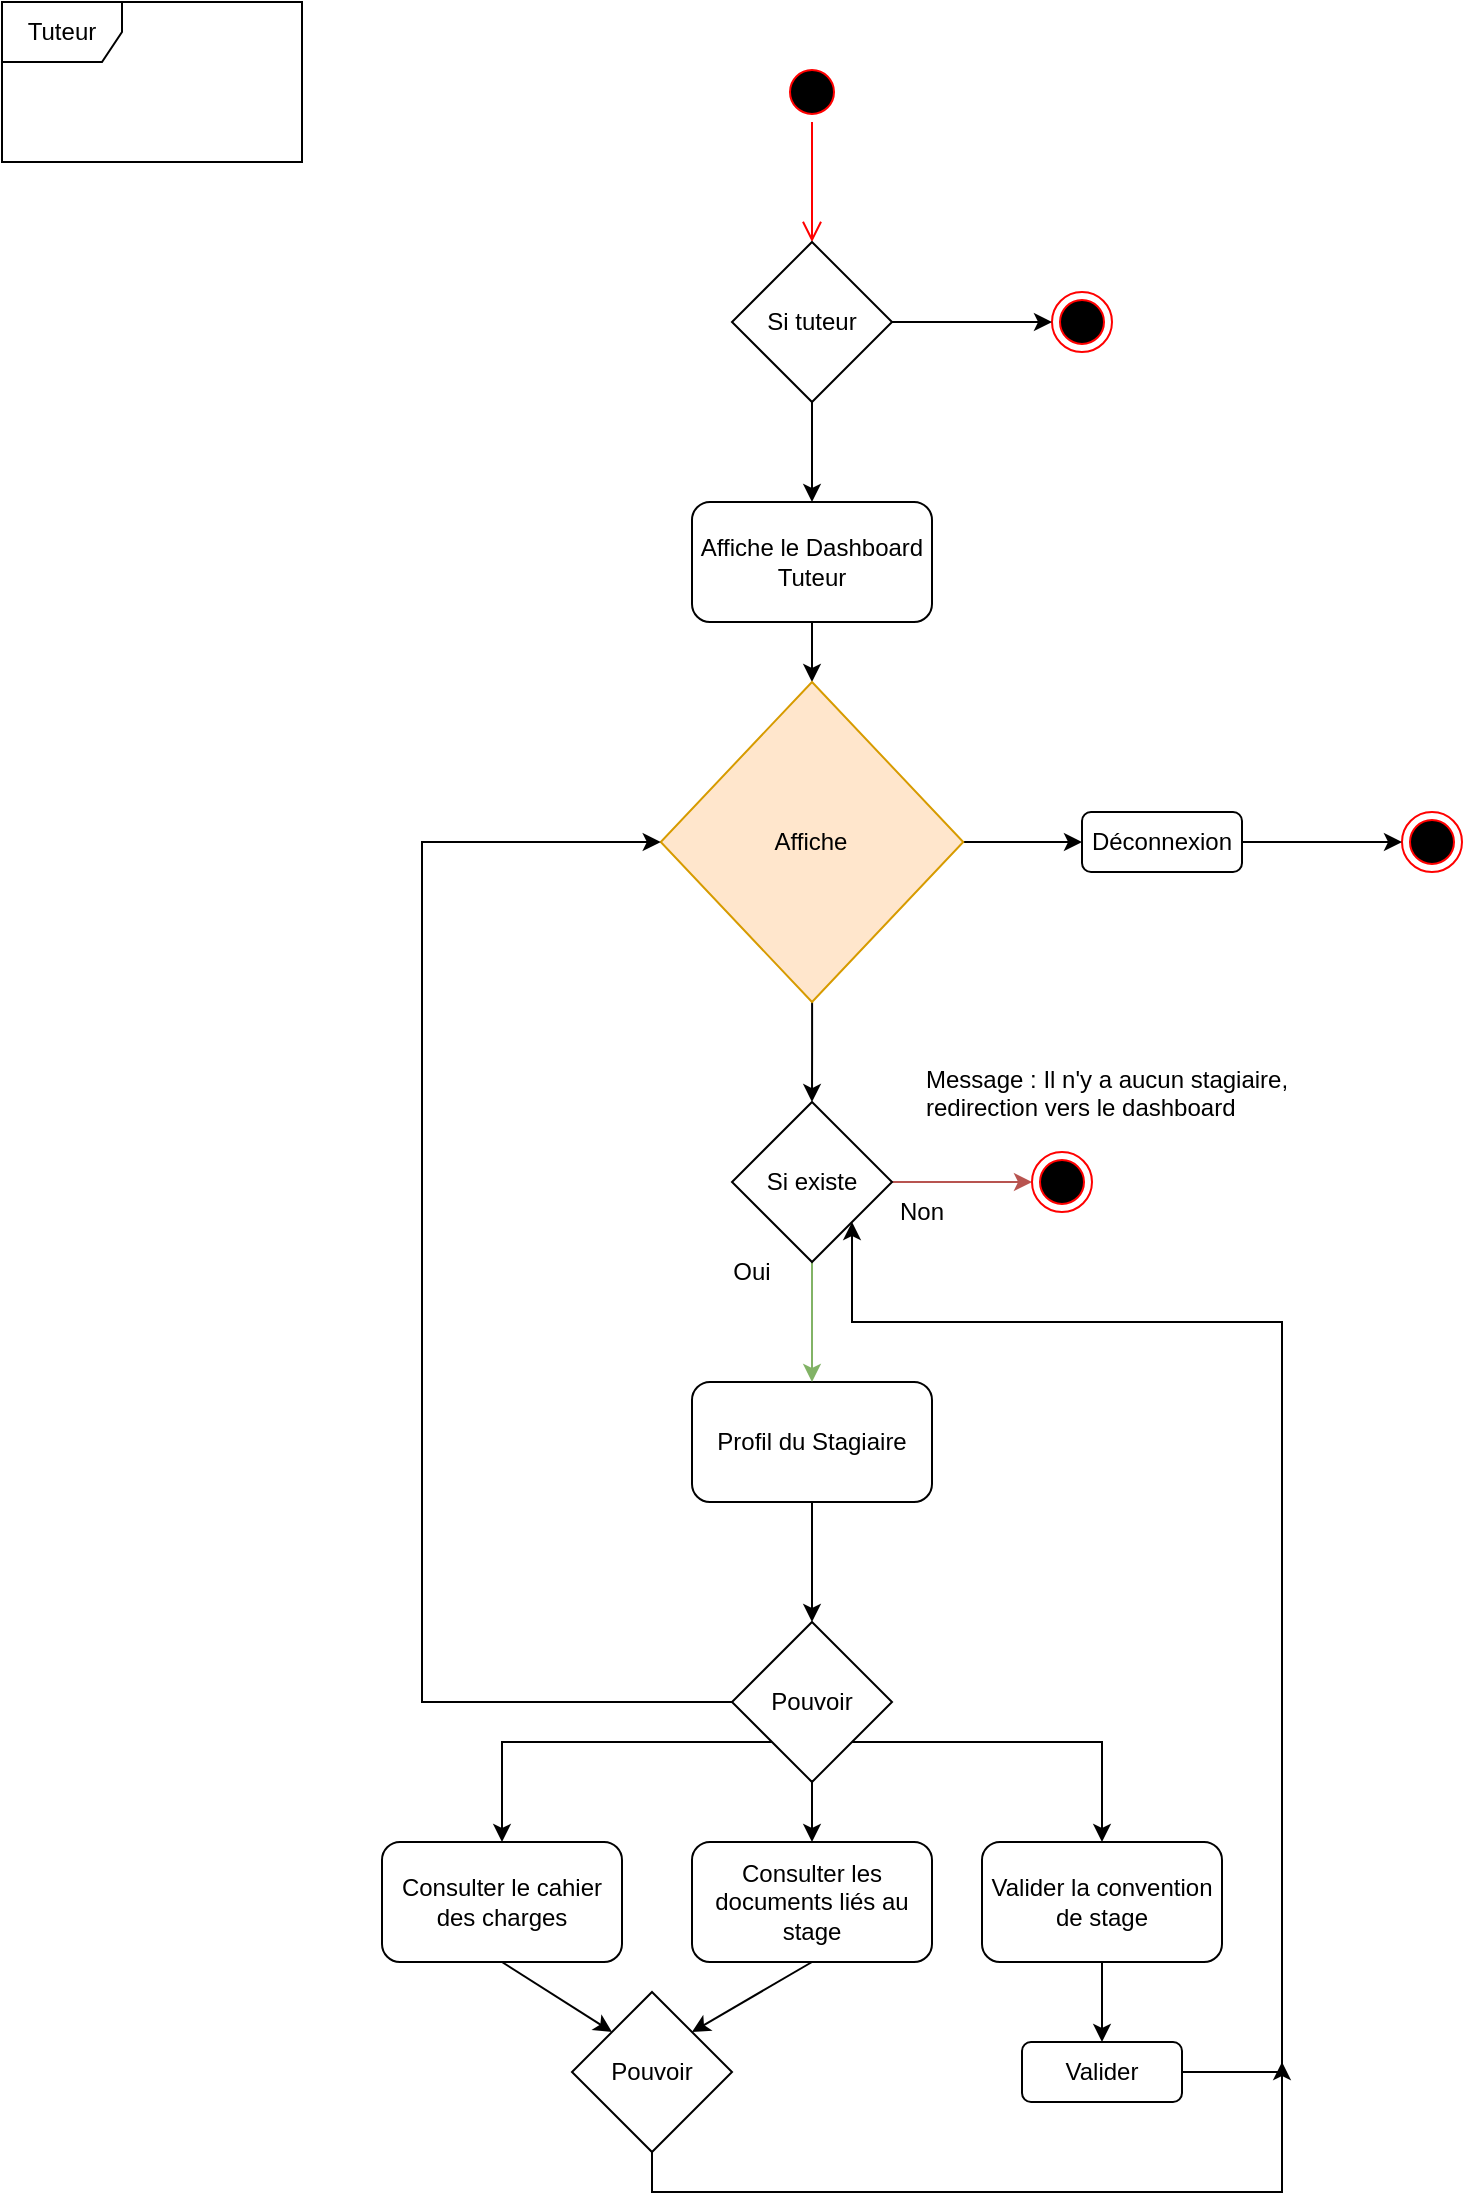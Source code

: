 <mxfile version="20.4.1" type="device"><diagram id="glzjMy-v7G1K0UBHCRfj" name="Page-1"><mxGraphModel dx="2367" dy="1337" grid="1" gridSize="10" guides="1" tooltips="1" connect="1" arrows="1" fold="1" page="1" pageScale="1" pageWidth="1169" pageHeight="827" math="0" shadow="0"><root><mxCell id="0"/><mxCell id="1" parent="0"/><mxCell id="c7cjwr_pnP6iAV33wvg4-1" value="Tuteur" style="shape=umlFrame;whiteSpace=wrap;html=1;" parent="1" vertex="1"><mxGeometry x="60" y="60" width="150" height="80" as="geometry"/></mxCell><mxCell id="c7cjwr_pnP6iAV33wvg4-2" value="" style="ellipse;html=1;shape=startState;fillColor=#000000;strokeColor=#ff0000;" parent="1" vertex="1"><mxGeometry x="450" y="90" width="30" height="30" as="geometry"/></mxCell><mxCell id="c7cjwr_pnP6iAV33wvg4-3" value="" style="edgeStyle=orthogonalEdgeStyle;html=1;verticalAlign=bottom;endArrow=open;endSize=8;strokeColor=#ff0000;rounded=0;" parent="1" source="c7cjwr_pnP6iAV33wvg4-2" edge="1"><mxGeometry relative="1" as="geometry"><mxPoint x="465" y="180" as="targetPoint"/></mxGeometry></mxCell><mxCell id="c7cjwr_pnP6iAV33wvg4-4" value="" style="ellipse;html=1;shape=endState;fillColor=#000000;strokeColor=#ff0000;" parent="1" vertex="1"><mxGeometry x="585" y="205" width="30" height="30" as="geometry"/></mxCell><mxCell id="c7cjwr_pnP6iAV33wvg4-6" style="edgeStyle=orthogonalEdgeStyle;rounded=0;orthogonalLoop=1;jettySize=auto;html=1;exitX=1;exitY=0.5;exitDx=0;exitDy=0;" parent="1" source="c7cjwr_pnP6iAV33wvg4-5" target="c7cjwr_pnP6iAV33wvg4-4" edge="1"><mxGeometry relative="1" as="geometry"/></mxCell><mxCell id="c7cjwr_pnP6iAV33wvg4-16" style="edgeStyle=orthogonalEdgeStyle;rounded=0;orthogonalLoop=1;jettySize=auto;html=1;exitX=0.5;exitY=1;exitDx=0;exitDy=0;entryX=0.5;entryY=0;entryDx=0;entryDy=0;" parent="1" source="c7cjwr_pnP6iAV33wvg4-5" target="c7cjwr_pnP6iAV33wvg4-7" edge="1"><mxGeometry relative="1" as="geometry"/></mxCell><mxCell id="c7cjwr_pnP6iAV33wvg4-5" value="Si tuteur" style="rhombus;whiteSpace=wrap;html=1;" parent="1" vertex="1"><mxGeometry x="425" y="180" width="80" height="80" as="geometry"/></mxCell><mxCell id="c7cjwr_pnP6iAV33wvg4-18" style="edgeStyle=orthogonalEdgeStyle;rounded=0;orthogonalLoop=1;jettySize=auto;html=1;exitX=0.5;exitY=1;exitDx=0;exitDy=0;entryX=0.5;entryY=0;entryDx=0;entryDy=0;" parent="1" source="c7cjwr_pnP6iAV33wvg4-7" target="c7cjwr_pnP6iAV33wvg4-8" edge="1"><mxGeometry relative="1" as="geometry"/></mxCell><mxCell id="c7cjwr_pnP6iAV33wvg4-7" value="Affiche le Dashboard Tuteur" style="rounded=1;whiteSpace=wrap;html=1;" parent="1" vertex="1"><mxGeometry x="405" y="310" width="120" height="60" as="geometry"/></mxCell><mxCell id="c7cjwr_pnP6iAV33wvg4-34" style="edgeStyle=orthogonalEdgeStyle;rounded=0;orthogonalLoop=1;jettySize=auto;html=1;entryX=0;entryY=0.5;entryDx=0;entryDy=0;" parent="1" source="c7cjwr_pnP6iAV33wvg4-8" target="c7cjwr_pnP6iAV33wvg4-33" edge="1"><mxGeometry relative="1" as="geometry"/></mxCell><mxCell id="yv0rMQ_S7LTzlzasYqVI-8" style="edgeStyle=orthogonalEdgeStyle;rounded=0;orthogonalLoop=1;jettySize=auto;html=1;strokeWidth=1;" edge="1" parent="1" source="c7cjwr_pnP6iAV33wvg4-8" target="yv0rMQ_S7LTzlzasYqVI-2"><mxGeometry relative="1" as="geometry"/></mxCell><mxCell id="c7cjwr_pnP6iAV33wvg4-8" value="Affiche" style="rhombus;whiteSpace=wrap;html=1;fillColor=#ffe6cc;strokeColor=#d79b00;" parent="1" vertex="1"><mxGeometry x="389.38" y="400" width="151.25" height="160" as="geometry"/></mxCell><mxCell id="c7cjwr_pnP6iAV33wvg4-20" style="edgeStyle=orthogonalEdgeStyle;rounded=0;orthogonalLoop=1;jettySize=auto;html=1;exitX=0.5;exitY=1;exitDx=0;exitDy=0;" parent="1" source="c7cjwr_pnP6iAV33wvg4-9" target="c7cjwr_pnP6iAV33wvg4-10" edge="1"><mxGeometry relative="1" as="geometry"/></mxCell><mxCell id="c7cjwr_pnP6iAV33wvg4-9" value="Profil du Stagiaire" style="rounded=1;whiteSpace=wrap;html=1;" parent="1" vertex="1"><mxGeometry x="405" y="750" width="120" height="60" as="geometry"/></mxCell><mxCell id="c7cjwr_pnP6iAV33wvg4-30" style="edgeStyle=orthogonalEdgeStyle;rounded=0;orthogonalLoop=1;jettySize=auto;html=1;exitX=0;exitY=0.5;exitDx=0;exitDy=0;entryX=0;entryY=0.5;entryDx=0;entryDy=0;" parent="1" source="c7cjwr_pnP6iAV33wvg4-10" target="c7cjwr_pnP6iAV33wvg4-8" edge="1"><mxGeometry relative="1" as="geometry"><mxPoint x="400" y="340" as="targetPoint"/><Array as="points"><mxPoint x="270" y="910"/><mxPoint x="270" y="480"/></Array></mxGeometry></mxCell><mxCell id="c7cjwr_pnP6iAV33wvg4-10" value="Pouvoir" style="rhombus;whiteSpace=wrap;html=1;" parent="1" vertex="1"><mxGeometry x="425" y="870" width="80" height="80" as="geometry"/></mxCell><mxCell id="c7cjwr_pnP6iAV33wvg4-24" style="edgeStyle=orthogonalEdgeStyle;rounded=0;orthogonalLoop=1;jettySize=auto;html=1;entryX=0.5;entryY=0;entryDx=0;entryDy=0;" parent="1" source="c7cjwr_pnP6iAV33wvg4-11" target="c7cjwr_pnP6iAV33wvg4-14" edge="1"><mxGeometry relative="1" as="geometry"/></mxCell><mxCell id="c7cjwr_pnP6iAV33wvg4-11" value="Valider la convention de stage" style="rounded=1;whiteSpace=wrap;html=1;" parent="1" vertex="1"><mxGeometry x="550" y="980" width="120" height="60" as="geometry"/></mxCell><mxCell id="c7cjwr_pnP6iAV33wvg4-12" value="Consulter le cahier des charges" style="rounded=1;whiteSpace=wrap;html=1;" parent="1" vertex="1"><mxGeometry x="250" y="980" width="120" height="60" as="geometry"/></mxCell><mxCell id="c7cjwr_pnP6iAV33wvg4-13" value="Consulter les documents liés au stage" style="rounded=1;whiteSpace=wrap;html=1;" parent="1" vertex="1"><mxGeometry x="405" y="980" width="120" height="60" as="geometry"/></mxCell><mxCell id="yv0rMQ_S7LTzlzasYqVI-14" style="edgeStyle=orthogonalEdgeStyle;rounded=0;orthogonalLoop=1;jettySize=auto;html=1;exitX=1;exitY=0.5;exitDx=0;exitDy=0;entryX=1;entryY=1;entryDx=0;entryDy=0;strokeWidth=1;" edge="1" parent="1" source="c7cjwr_pnP6iAV33wvg4-14" target="yv0rMQ_S7LTzlzasYqVI-2"><mxGeometry relative="1" as="geometry"><Array as="points"><mxPoint x="700" y="1095"/><mxPoint x="700" y="720"/><mxPoint x="485" y="720"/></Array></mxGeometry></mxCell><mxCell id="c7cjwr_pnP6iAV33wvg4-14" value="Valider" style="rounded=1;whiteSpace=wrap;html=1;" parent="1" vertex="1"><mxGeometry x="570" y="1080" width="80" height="30" as="geometry"/></mxCell><mxCell id="c7cjwr_pnP6iAV33wvg4-29" style="edgeStyle=orthogonalEdgeStyle;rounded=0;orthogonalLoop=1;jettySize=auto;html=1;exitX=0.5;exitY=1;exitDx=0;exitDy=0;" parent="1" source="c7cjwr_pnP6iAV33wvg4-15" edge="1"><mxGeometry relative="1" as="geometry"><mxPoint x="700" y="1090" as="targetPoint"/><Array as="points"><mxPoint x="385" y="1155"/><mxPoint x="700" y="1155"/></Array></mxGeometry></mxCell><mxCell id="c7cjwr_pnP6iAV33wvg4-15" value="Pouvoir" style="rhombus;whiteSpace=wrap;html=1;" parent="1" vertex="1"><mxGeometry x="345" y="1055" width="80" height="80" as="geometry"/></mxCell><mxCell id="c7cjwr_pnP6iAV33wvg4-21" value="" style="endArrow=classic;html=1;rounded=0;exitX=1;exitY=1;exitDx=0;exitDy=0;entryX=0.5;entryY=0;entryDx=0;entryDy=0;" parent="1" source="c7cjwr_pnP6iAV33wvg4-10" target="c7cjwr_pnP6iAV33wvg4-11" edge="1"><mxGeometry width="50" height="50" relative="1" as="geometry"><mxPoint x="530" y="920" as="sourcePoint"/><mxPoint x="580" y="870" as="targetPoint"/><Array as="points"><mxPoint x="610" y="930"/></Array></mxGeometry></mxCell><mxCell id="c7cjwr_pnP6iAV33wvg4-22" value="" style="endArrow=classic;html=1;rounded=0;exitX=0.5;exitY=1;exitDx=0;exitDy=0;entryX=0.5;entryY=0;entryDx=0;entryDy=0;" parent="1" source="c7cjwr_pnP6iAV33wvg4-10" target="c7cjwr_pnP6iAV33wvg4-13" edge="1"><mxGeometry width="50" height="50" relative="1" as="geometry"><mxPoint x="530" y="920" as="sourcePoint"/><mxPoint x="580" y="870" as="targetPoint"/></mxGeometry></mxCell><mxCell id="c7cjwr_pnP6iAV33wvg4-23" value="" style="endArrow=classic;html=1;rounded=0;exitX=0;exitY=1;exitDx=0;exitDy=0;entryX=0.5;entryY=0;entryDx=0;entryDy=0;" parent="1" source="c7cjwr_pnP6iAV33wvg4-10" target="c7cjwr_pnP6iAV33wvg4-12" edge="1"><mxGeometry width="50" height="50" relative="1" as="geometry"><mxPoint x="530" y="920" as="sourcePoint"/><mxPoint x="580" y="870" as="targetPoint"/><Array as="points"><mxPoint x="310" y="930"/></Array></mxGeometry></mxCell><mxCell id="c7cjwr_pnP6iAV33wvg4-25" value="" style="endArrow=classic;html=1;rounded=0;exitX=0.5;exitY=1;exitDx=0;exitDy=0;entryX=1;entryY=0;entryDx=0;entryDy=0;" parent="1" source="c7cjwr_pnP6iAV33wvg4-13" target="c7cjwr_pnP6iAV33wvg4-15" edge="1"><mxGeometry width="50" height="50" relative="1" as="geometry"><mxPoint x="460" y="1050" as="sourcePoint"/><mxPoint x="580" y="870" as="targetPoint"/></mxGeometry></mxCell><mxCell id="c7cjwr_pnP6iAV33wvg4-26" value="" style="endArrow=classic;html=1;rounded=0;exitX=0.5;exitY=1;exitDx=0;exitDy=0;entryX=0;entryY=0;entryDx=0;entryDy=0;" parent="1" source="c7cjwr_pnP6iAV33wvg4-12" target="c7cjwr_pnP6iAV33wvg4-15" edge="1"><mxGeometry width="50" height="50" relative="1" as="geometry"><mxPoint x="530" y="920" as="sourcePoint"/><mxPoint x="580" y="870" as="targetPoint"/></mxGeometry></mxCell><mxCell id="c7cjwr_pnP6iAV33wvg4-32" value="" style="ellipse;html=1;shape=endState;fillColor=#000000;strokeColor=#ff0000;" parent="1" vertex="1"><mxGeometry x="760" y="465" width="30" height="30" as="geometry"/></mxCell><mxCell id="c7cjwr_pnP6iAV33wvg4-35" style="edgeStyle=orthogonalEdgeStyle;rounded=0;orthogonalLoop=1;jettySize=auto;html=1;exitX=1;exitY=0.5;exitDx=0;exitDy=0;entryX=0;entryY=0.5;entryDx=0;entryDy=0;" parent="1" source="c7cjwr_pnP6iAV33wvg4-33" target="c7cjwr_pnP6iAV33wvg4-32" edge="1"><mxGeometry relative="1" as="geometry"/></mxCell><mxCell id="c7cjwr_pnP6iAV33wvg4-33" value="Déconnexion" style="rounded=1;whiteSpace=wrap;html=1;" parent="1" vertex="1"><mxGeometry x="600" y="465" width="80" height="30" as="geometry"/></mxCell><mxCell id="yv0rMQ_S7LTzlzasYqVI-11" style="edgeStyle=orthogonalEdgeStyle;rounded=0;orthogonalLoop=1;jettySize=auto;html=1;entryX=0;entryY=0.5;entryDx=0;entryDy=0;strokeWidth=1;fillColor=#f8cecc;strokeColor=#b85450;" edge="1" parent="1" source="yv0rMQ_S7LTzlzasYqVI-2" target="yv0rMQ_S7LTzlzasYqVI-3"><mxGeometry relative="1" as="geometry"/></mxCell><mxCell id="yv0rMQ_S7LTzlzasYqVI-13" style="edgeStyle=orthogonalEdgeStyle;rounded=0;orthogonalLoop=1;jettySize=auto;html=1;exitX=0.5;exitY=1;exitDx=0;exitDy=0;entryX=0.5;entryY=0;entryDx=0;entryDy=0;strokeWidth=1;fillColor=#d5e8d4;strokeColor=#82b366;" edge="1" parent="1" source="yv0rMQ_S7LTzlzasYqVI-2" target="c7cjwr_pnP6iAV33wvg4-9"><mxGeometry relative="1" as="geometry"/></mxCell><mxCell id="yv0rMQ_S7LTzlzasYqVI-2" value="Si existe" style="rhombus;whiteSpace=wrap;html=1;" vertex="1" parent="1"><mxGeometry x="425.01" y="610" width="80" height="80" as="geometry"/></mxCell><mxCell id="yv0rMQ_S7LTzlzasYqVI-3" value="" style="ellipse;html=1;shape=endState;fillColor=#000000;strokeColor=#ff0000;" vertex="1" parent="1"><mxGeometry x="575" y="635" width="30" height="30" as="geometry"/></mxCell><mxCell id="yv0rMQ_S7LTzlzasYqVI-4" value="&lt;span style=&quot;color: rgb(0, 0, 0); font-family: Helvetica; font-size: 12px; font-style: normal; font-variant-ligatures: normal; font-variant-caps: normal; font-weight: 400; letter-spacing: normal; orphans: 2; text-align: center; text-indent: 0px; text-transform: none; widows: 2; word-spacing: 0px; -webkit-text-stroke-width: 0px; text-decoration-thickness: initial; text-decoration-style: initial; text-decoration-color: initial; float: none; display: inline !important;&quot;&gt;Message : Il n'y a aucun stagiaire,&lt;/span&gt;&lt;br style=&quot;color: rgb(0, 0, 0); font-family: Helvetica; font-size: 12px; font-style: normal; font-variant-ligatures: normal; font-variant-caps: normal; font-weight: 400; letter-spacing: normal; orphans: 2; text-align: center; text-indent: 0px; text-transform: none; widows: 2; word-spacing: 0px; -webkit-text-stroke-width: 0px; text-decoration-thickness: initial; text-decoration-style: initial; text-decoration-color: initial;&quot;&gt;&lt;span style=&quot;color: rgb(0, 0, 0); font-family: Helvetica; font-size: 12px; font-style: normal; font-variant-ligatures: normal; font-variant-caps: normal; font-weight: 400; letter-spacing: normal; orphans: 2; text-align: center; text-indent: 0px; text-transform: none; widows: 2; word-spacing: 0px; -webkit-text-stroke-width: 0px; text-decoration-thickness: initial; text-decoration-style: initial; text-decoration-color: initial; float: none; display: inline !important;&quot;&gt;redirection vers le dashboard&lt;/span&gt;" style="text;whiteSpace=wrap;html=1;" vertex="1" parent="1"><mxGeometry x="520" y="585" width="220" height="50" as="geometry"/></mxCell><mxCell id="yv0rMQ_S7LTzlzasYqVI-5" value="Oui" style="text;html=1;strokeColor=none;fillColor=none;align=center;verticalAlign=middle;whiteSpace=wrap;rounded=0;labelBackgroundColor=none;" vertex="1" parent="1"><mxGeometry x="405" y="680" width="60" height="30" as="geometry"/></mxCell><mxCell id="yv0rMQ_S7LTzlzasYqVI-6" value="Non" style="text;html=1;strokeColor=none;fillColor=none;align=center;verticalAlign=middle;whiteSpace=wrap;rounded=0;labelBackgroundColor=none;" vertex="1" parent="1"><mxGeometry x="490" y="650" width="60" height="30" as="geometry"/></mxCell></root></mxGraphModel></diagram></mxfile>